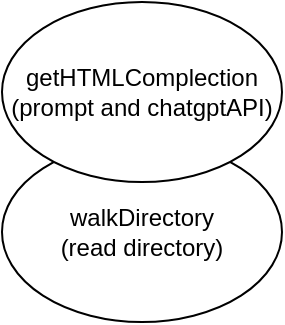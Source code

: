 <mxfile version="22.0.4" type="github">
  <diagram name="Page-1" id="QOnCMlsmTzdgT5YH56XX">
    <mxGraphModel dx="344" dy="792" grid="1" gridSize="10" guides="1" tooltips="1" connect="1" arrows="1" fold="1" page="1" pageScale="1" pageWidth="850" pageHeight="1100" math="0" shadow="0">
      <root>
        <mxCell id="0" />
        <mxCell id="1" parent="0" />
        <mxCell id="rtsEEE8eoIe5HCCmPybn-1" value="walkDirectory&lt;br&gt;(read directory)" style="ellipse;whiteSpace=wrap;html=1;" vertex="1" parent="1">
          <mxGeometry x="210" y="270" width="140" height="90" as="geometry" />
        </mxCell>
        <mxCell id="rtsEEE8eoIe5HCCmPybn-2" value="getHTMLComplection&lt;br&gt;(prompt and chatgptAPI)" style="ellipse;whiteSpace=wrap;html=1;" vertex="1" parent="1">
          <mxGeometry x="210" y="200" width="140" height="90" as="geometry" />
        </mxCell>
      </root>
    </mxGraphModel>
  </diagram>
</mxfile>
